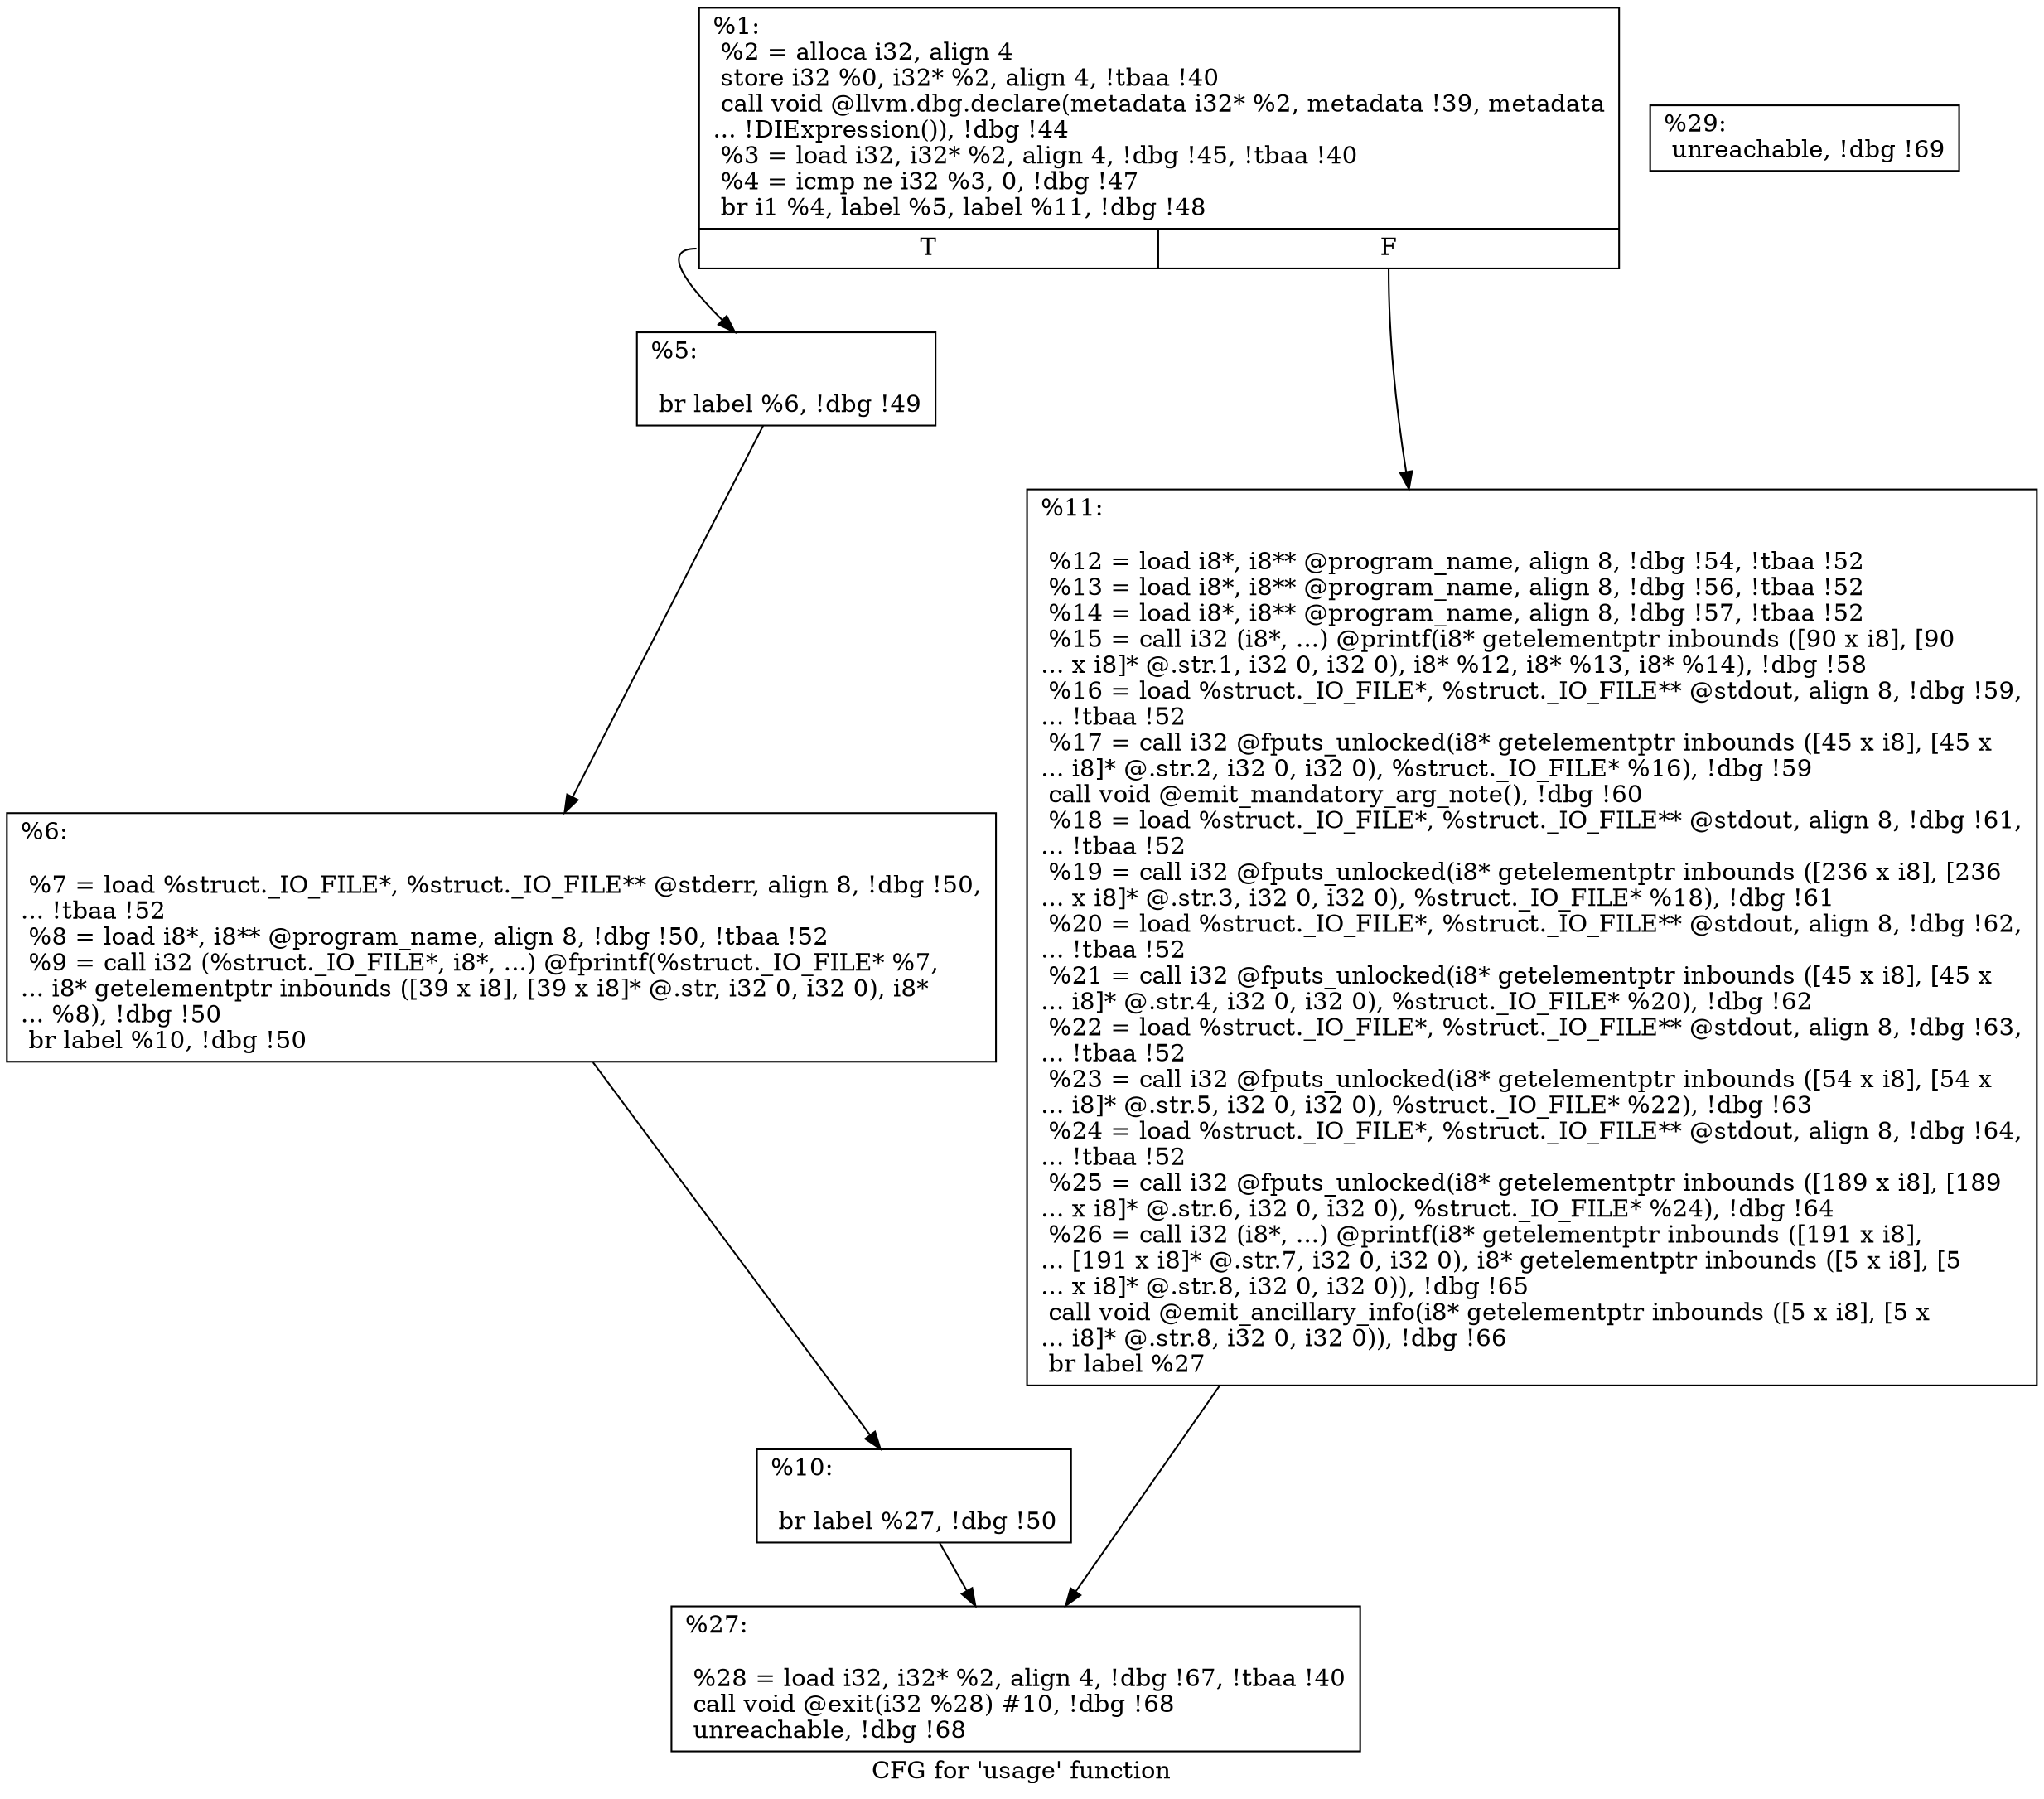 digraph "CFG for 'usage' function" {
	label="CFG for 'usage' function";

	Node0x1d9f180 [shape=record,label="{%1:\l  %2 = alloca i32, align 4\l  store i32 %0, i32* %2, align 4, !tbaa !40\l  call void @llvm.dbg.declare(metadata i32* %2, metadata !39, metadata\l... !DIExpression()), !dbg !44\l  %3 = load i32, i32* %2, align 4, !dbg !45, !tbaa !40\l  %4 = icmp ne i32 %3, 0, !dbg !47\l  br i1 %4, label %5, label %11, !dbg !48\l|{<s0>T|<s1>F}}"];
	Node0x1d9f180:s0 -> Node0x1dab0e0;
	Node0x1d9f180:s1 -> Node0x1dab1d0;
	Node0x1dab0e0 [shape=record,label="{%5:\l\l  br label %6, !dbg !49\l}"];
	Node0x1dab0e0 -> Node0x1dab130;
	Node0x1dab130 [shape=record,label="{%6:\l\l  %7 = load %struct._IO_FILE*, %struct._IO_FILE** @stderr, align 8, !dbg !50,\l... !tbaa !52\l  %8 = load i8*, i8** @program_name, align 8, !dbg !50, !tbaa !52\l  %9 = call i32 (%struct._IO_FILE*, i8*, ...) @fprintf(%struct._IO_FILE* %7,\l... i8* getelementptr inbounds ([39 x i8], [39 x i8]* @.str, i32 0, i32 0), i8*\l... %8), !dbg !50\l  br label %10, !dbg !50\l}"];
	Node0x1dab130 -> Node0x1dab180;
	Node0x1dab180 [shape=record,label="{%10:\l\l  br label %27, !dbg !50\l}"];
	Node0x1dab180 -> Node0x1dab220;
	Node0x1dab1d0 [shape=record,label="{%11:\l\l  %12 = load i8*, i8** @program_name, align 8, !dbg !54, !tbaa !52\l  %13 = load i8*, i8** @program_name, align 8, !dbg !56, !tbaa !52\l  %14 = load i8*, i8** @program_name, align 8, !dbg !57, !tbaa !52\l  %15 = call i32 (i8*, ...) @printf(i8* getelementptr inbounds ([90 x i8], [90\l... x i8]* @.str.1, i32 0, i32 0), i8* %12, i8* %13, i8* %14), !dbg !58\l  %16 = load %struct._IO_FILE*, %struct._IO_FILE** @stdout, align 8, !dbg !59,\l... !tbaa !52\l  %17 = call i32 @fputs_unlocked(i8* getelementptr inbounds ([45 x i8], [45 x\l... i8]* @.str.2, i32 0, i32 0), %struct._IO_FILE* %16), !dbg !59\l  call void @emit_mandatory_arg_note(), !dbg !60\l  %18 = load %struct._IO_FILE*, %struct._IO_FILE** @stdout, align 8, !dbg !61,\l... !tbaa !52\l  %19 = call i32 @fputs_unlocked(i8* getelementptr inbounds ([236 x i8], [236\l... x i8]* @.str.3, i32 0, i32 0), %struct._IO_FILE* %18), !dbg !61\l  %20 = load %struct._IO_FILE*, %struct._IO_FILE** @stdout, align 8, !dbg !62,\l... !tbaa !52\l  %21 = call i32 @fputs_unlocked(i8* getelementptr inbounds ([45 x i8], [45 x\l... i8]* @.str.4, i32 0, i32 0), %struct._IO_FILE* %20), !dbg !62\l  %22 = load %struct._IO_FILE*, %struct._IO_FILE** @stdout, align 8, !dbg !63,\l... !tbaa !52\l  %23 = call i32 @fputs_unlocked(i8* getelementptr inbounds ([54 x i8], [54 x\l... i8]* @.str.5, i32 0, i32 0), %struct._IO_FILE* %22), !dbg !63\l  %24 = load %struct._IO_FILE*, %struct._IO_FILE** @stdout, align 8, !dbg !64,\l... !tbaa !52\l  %25 = call i32 @fputs_unlocked(i8* getelementptr inbounds ([189 x i8], [189\l... x i8]* @.str.6, i32 0, i32 0), %struct._IO_FILE* %24), !dbg !64\l  %26 = call i32 (i8*, ...) @printf(i8* getelementptr inbounds ([191 x i8],\l... [191 x i8]* @.str.7, i32 0, i32 0), i8* getelementptr inbounds ([5 x i8], [5\l... x i8]* @.str.8, i32 0, i32 0)), !dbg !65\l  call void @emit_ancillary_info(i8* getelementptr inbounds ([5 x i8], [5 x\l... i8]* @.str.8, i32 0, i32 0)), !dbg !66\l  br label %27\l}"];
	Node0x1dab1d0 -> Node0x1dab220;
	Node0x1dab220 [shape=record,label="{%27:\l\l  %28 = load i32, i32* %2, align 4, !dbg !67, !tbaa !40\l  call void @exit(i32 %28) #10, !dbg !68\l  unreachable, !dbg !68\l}"];
	Node0x1dab270 [shape=record,label="{%29:                                                  \l  unreachable, !dbg !69\l}"];
}
